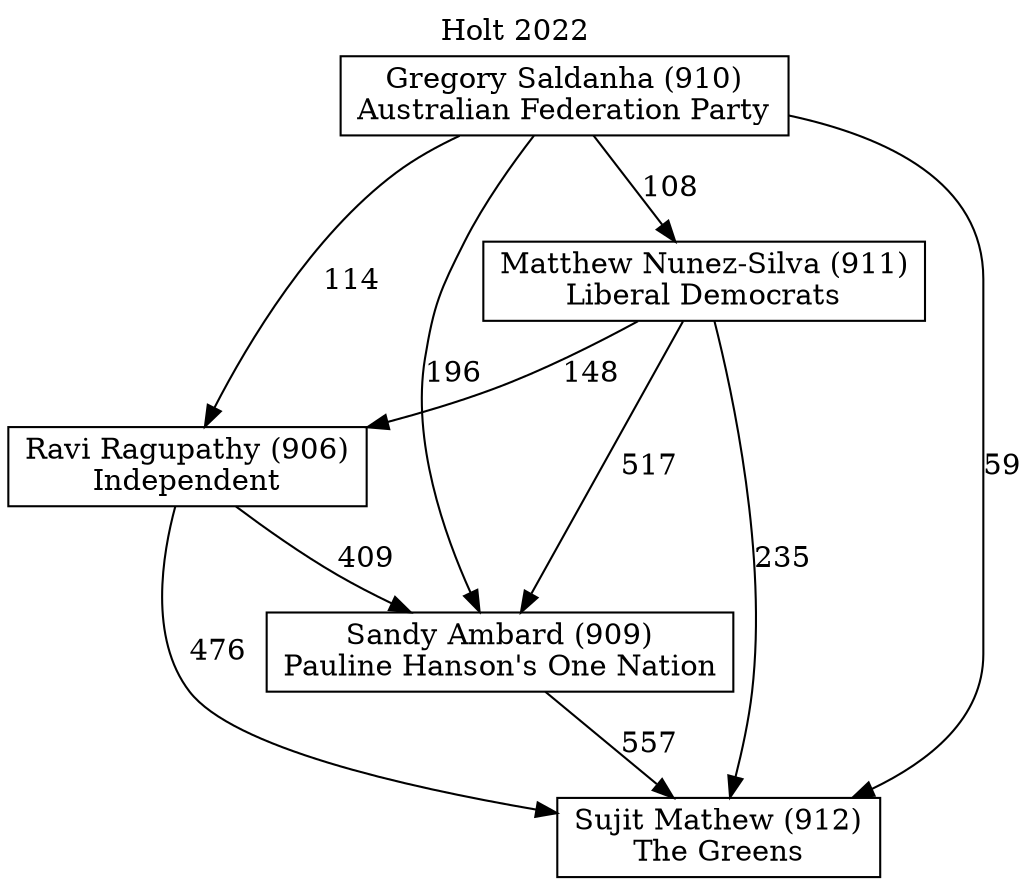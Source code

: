 // House preference flow
digraph "Sujit Mathew (912)_Holt_2022" {
	graph [label="Holt 2022" labelloc=t mclimit=10]
	node [shape=box]
	"Matthew Nunez-Silva (911)" [label="Matthew Nunez-Silva (911)
Liberal Democrats"]
	"Ravi Ragupathy (906)" [label="Ravi Ragupathy (906)
Independent"]
	"Gregory Saldanha (910)" [label="Gregory Saldanha (910)
Australian Federation Party"]
	"Sandy Ambard (909)" [label="Sandy Ambard (909)
Pauline Hanson's One Nation"]
	"Sujit Mathew (912)" [label="Sujit Mathew (912)
The Greens"]
	"Gregory Saldanha (910)" -> "Ravi Ragupathy (906)" [label=114]
	"Matthew Nunez-Silva (911)" -> "Sujit Mathew (912)" [label=235]
	"Ravi Ragupathy (906)" -> "Sujit Mathew (912)" [label=476]
	"Gregory Saldanha (910)" -> "Sujit Mathew (912)" [label=59]
	"Gregory Saldanha (910)" -> "Sandy Ambard (909)" [label=196]
	"Sandy Ambard (909)" -> "Sujit Mathew (912)" [label=557]
	"Matthew Nunez-Silva (911)" -> "Sandy Ambard (909)" [label=517]
	"Matthew Nunez-Silva (911)" -> "Ravi Ragupathy (906)" [label=148]
	"Gregory Saldanha (910)" -> "Matthew Nunez-Silva (911)" [label=108]
	"Ravi Ragupathy (906)" -> "Sandy Ambard (909)" [label=409]
}
